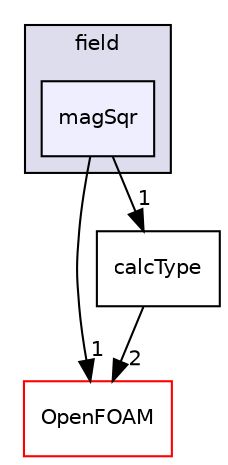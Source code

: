 digraph "src/postProcessing/foamCalcFunctions/field/magSqr" {
  bgcolor=transparent;
  compound=true
  node [ fontsize="10", fontname="Helvetica"];
  edge [ labelfontsize="10", labelfontname="Helvetica"];
  subgraph clusterdir_bfcb018a42f8a829ae9e479a66188d55 {
    graph [ bgcolor="#ddddee", pencolor="black", label="field" fontname="Helvetica", fontsize="10", URL="dir_bfcb018a42f8a829ae9e479a66188d55.html"]
  dir_30c3e4a73e6c9f065c2ae54beee819e7 [shape=box, label="magSqr", style="filled", fillcolor="#eeeeff", pencolor="black", URL="dir_30c3e4a73e6c9f065c2ae54beee819e7.html"];
  }
  dir_c5473ff19b20e6ec4dfe5c310b3778a8 [shape=box label="OpenFOAM" color="red" URL="dir_c5473ff19b20e6ec4dfe5c310b3778a8.html"];
  dir_8cc17f8dfc78ec3c29315950341ce9ca [shape=box label="calcType" URL="dir_8cc17f8dfc78ec3c29315950341ce9ca.html"];
  dir_30c3e4a73e6c9f065c2ae54beee819e7->dir_c5473ff19b20e6ec4dfe5c310b3778a8 [headlabel="1", labeldistance=1.5 headhref="dir_002448_001888.html"];
  dir_30c3e4a73e6c9f065c2ae54beee819e7->dir_8cc17f8dfc78ec3c29315950341ce9ca [headlabel="1", labeldistance=1.5 headhref="dir_002448_002441.html"];
  dir_8cc17f8dfc78ec3c29315950341ce9ca->dir_c5473ff19b20e6ec4dfe5c310b3778a8 [headlabel="2", labeldistance=1.5 headhref="dir_002441_001888.html"];
}

